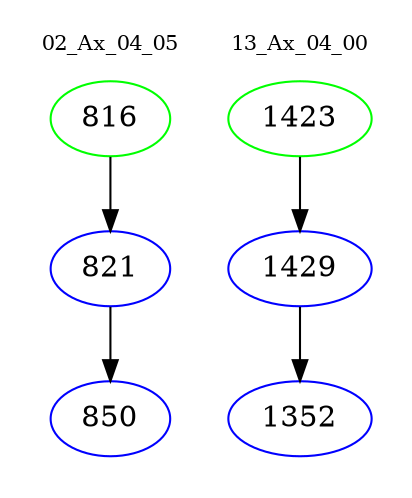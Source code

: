 digraph{
subgraph cluster_0 {
color = white
label = "02_Ax_04_05";
fontsize=10;
T0_816 [label="816", color="green"]
T0_816 -> T0_821 [color="black"]
T0_821 [label="821", color="blue"]
T0_821 -> T0_850 [color="black"]
T0_850 [label="850", color="blue"]
}
subgraph cluster_1 {
color = white
label = "13_Ax_04_00";
fontsize=10;
T1_1423 [label="1423", color="green"]
T1_1423 -> T1_1429 [color="black"]
T1_1429 [label="1429", color="blue"]
T1_1429 -> T1_1352 [color="black"]
T1_1352 [label="1352", color="blue"]
}
}

